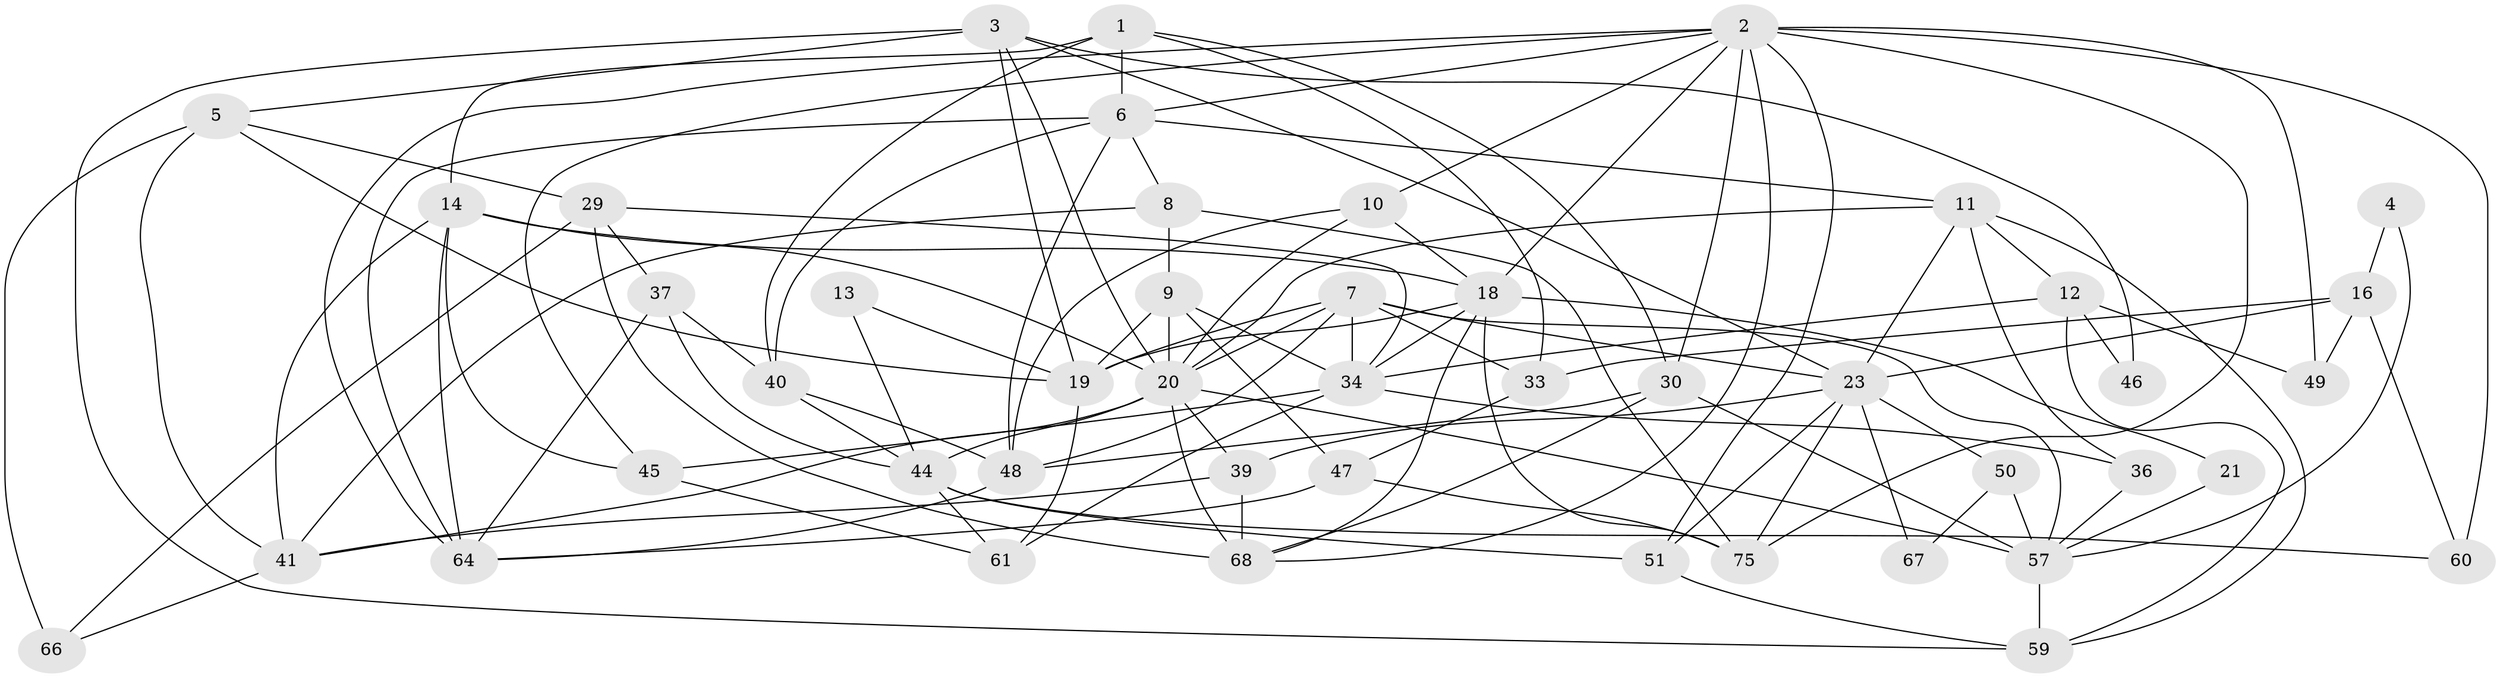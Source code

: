 // Generated by graph-tools (version 1.1) at 2025/52/02/27/25 19:52:02]
// undirected, 46 vertices, 118 edges
graph export_dot {
graph [start="1"]
  node [color=gray90,style=filled];
  1 [super="+69"];
  2 [super="+26"];
  3 [super="+24"];
  4;
  5 [super="+31"];
  6 [super="+32"];
  7 [super="+25"];
  8 [super="+15"];
  9 [super="+28"];
  10 [super="+17"];
  11 [super="+74"];
  12 [super="+38"];
  13;
  14 [super="+54"];
  16 [super="+56"];
  18 [super="+22"];
  19 [super="+58"];
  20 [super="+35"];
  21;
  23 [super="+27"];
  29 [super="+42"];
  30 [super="+43"];
  33 [super="+73"];
  34 [super="+62"];
  36;
  37 [super="+52"];
  39 [super="+65"];
  40 [super="+53"];
  41 [super="+63"];
  44 [super="+55"];
  45;
  46;
  47;
  48 [super="+77"];
  49;
  50;
  51;
  57 [super="+70"];
  59 [super="+72"];
  60;
  61;
  64 [super="+71"];
  66;
  67;
  68 [super="+76"];
  75;
  1 -- 6;
  1 -- 30;
  1 -- 40;
  1 -- 14;
  1 -- 33;
  2 -- 45;
  2 -- 10;
  2 -- 49;
  2 -- 68;
  2 -- 6;
  2 -- 51;
  2 -- 75;
  2 -- 60;
  2 -- 18;
  2 -- 64;
  2 -- 30;
  3 -- 5;
  3 -- 46;
  3 -- 23;
  3 -- 19;
  3 -- 59;
  3 -- 20;
  4 -- 57;
  4 -- 16;
  5 -- 19;
  5 -- 41;
  5 -- 29;
  5 -- 66;
  6 -- 11;
  6 -- 8;
  6 -- 64;
  6 -- 48;
  6 -- 40 [weight=2];
  7 -- 20;
  7 -- 48;
  7 -- 57;
  7 -- 23;
  7 -- 33;
  7 -- 34;
  7 -- 19;
  8 -- 9;
  8 -- 41;
  8 -- 75;
  9 -- 20 [weight=2];
  9 -- 19;
  9 -- 34;
  9 -- 47;
  10 -- 48;
  10 -- 18;
  10 -- 20;
  11 -- 23;
  11 -- 59;
  11 -- 12;
  11 -- 20;
  11 -- 36;
  12 -- 59;
  12 -- 46;
  12 -- 49;
  12 -- 34;
  13 -- 44;
  13 -- 19;
  14 -- 18;
  14 -- 41;
  14 -- 20;
  14 -- 45;
  14 -- 64;
  16 -- 60;
  16 -- 49;
  16 -- 23;
  16 -- 33;
  18 -- 75;
  18 -- 21;
  18 -- 19;
  18 -- 34;
  18 -- 68;
  19 -- 61;
  20 -- 44;
  20 -- 57;
  20 -- 39;
  20 -- 41;
  20 -- 68 [weight=2];
  21 -- 57;
  23 -- 50;
  23 -- 51;
  23 -- 67;
  23 -- 75;
  23 -- 39;
  29 -- 66;
  29 -- 37;
  29 -- 34;
  29 -- 68;
  30 -- 48;
  30 -- 68;
  30 -- 57;
  33 -- 47;
  34 -- 45;
  34 -- 61;
  34 -- 36;
  36 -- 57;
  37 -- 44;
  37 -- 64;
  37 -- 40;
  39 -- 41;
  39 -- 68;
  40 -- 48;
  40 -- 44;
  41 -- 66;
  44 -- 51;
  44 -- 60 [weight=2];
  44 -- 61;
  45 -- 61;
  47 -- 75;
  47 -- 64;
  48 -- 64;
  50 -- 57 [weight=2];
  50 -- 67;
  51 -- 59;
  57 -- 59;
}
